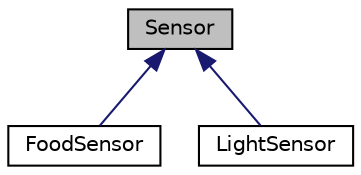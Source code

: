 digraph "Sensor"
{
  edge [fontname="Helvetica",fontsize="10",labelfontname="Helvetica",labelfontsize="10"];
  node [fontname="Helvetica",fontsize="10",shape=record];
  Node1 [label="Sensor",height=0.2,width=0.4,color="black", fillcolor="grey75", style="filled", fontcolor="black"];
  Node1 -> Node2 [dir="back",color="midnightblue",fontsize="10",style="solid",fontname="Helvetica"];
  Node2 [label="FoodSensor",height=0.2,width=0.4,color="black", fillcolor="white", style="filled",URL="$classFoodSensor.html",tooltip="Class representing a Food sensors of the robot. "];
  Node1 -> Node3 [dir="back",color="midnightblue",fontsize="10",style="solid",fontname="Helvetica"];
  Node3 [label="LightSensor",height=0.2,width=0.4,color="black", fillcolor="white", style="filled",URL="$classLightSensor.html",tooltip="Class representing a Light sensors of the robot. "];
}

